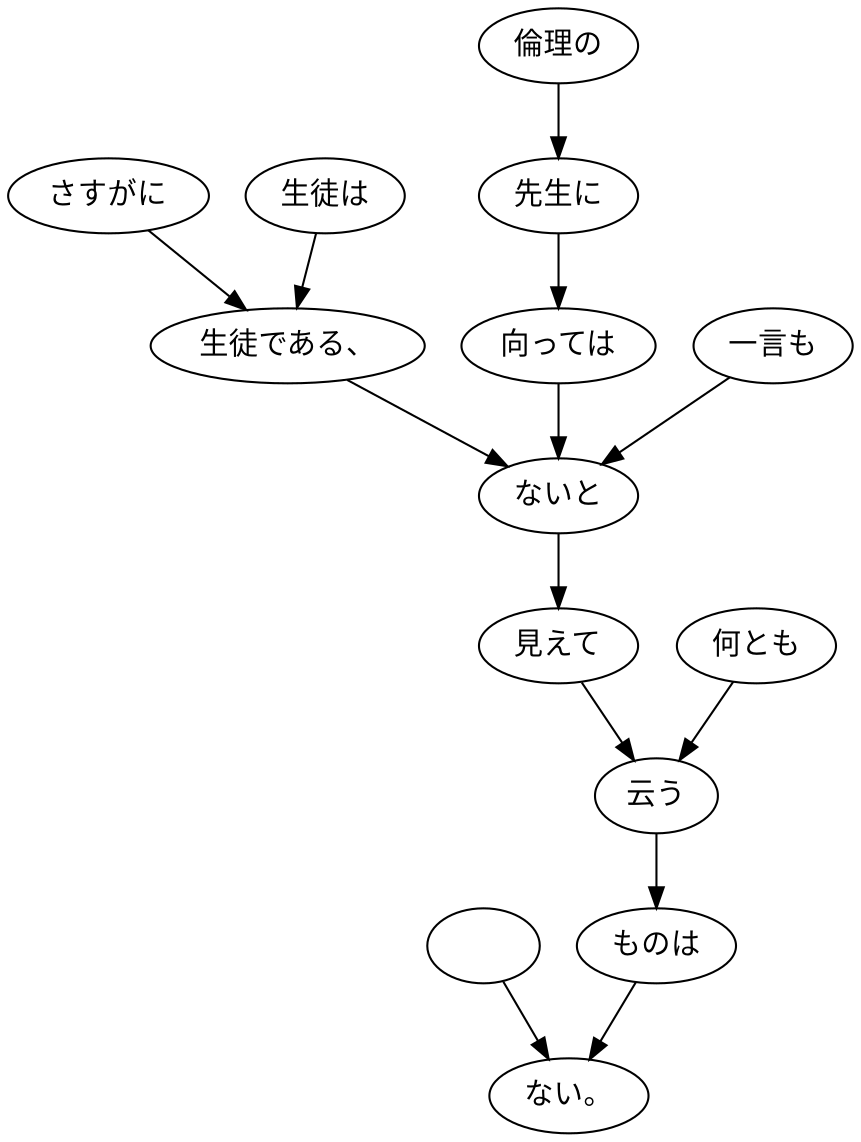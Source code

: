 digraph graph5184 {
	node0 [label="　"];
	node1 [label="さすがに"];
	node2 [label="生徒は"];
	node3 [label="生徒である、"];
	node4 [label="倫理の"];
	node5 [label="先生に"];
	node6 [label="向っては"];
	node7 [label="一言も"];
	node8 [label="ないと"];
	node9 [label="見えて"];
	node10 [label="何とも"];
	node11 [label="云う"];
	node12 [label="ものは"];
	node13 [label="ない。"];
	node0 -> node13;
	node1 -> node3;
	node2 -> node3;
	node3 -> node8;
	node4 -> node5;
	node5 -> node6;
	node6 -> node8;
	node7 -> node8;
	node8 -> node9;
	node9 -> node11;
	node10 -> node11;
	node11 -> node12;
	node12 -> node13;
}
